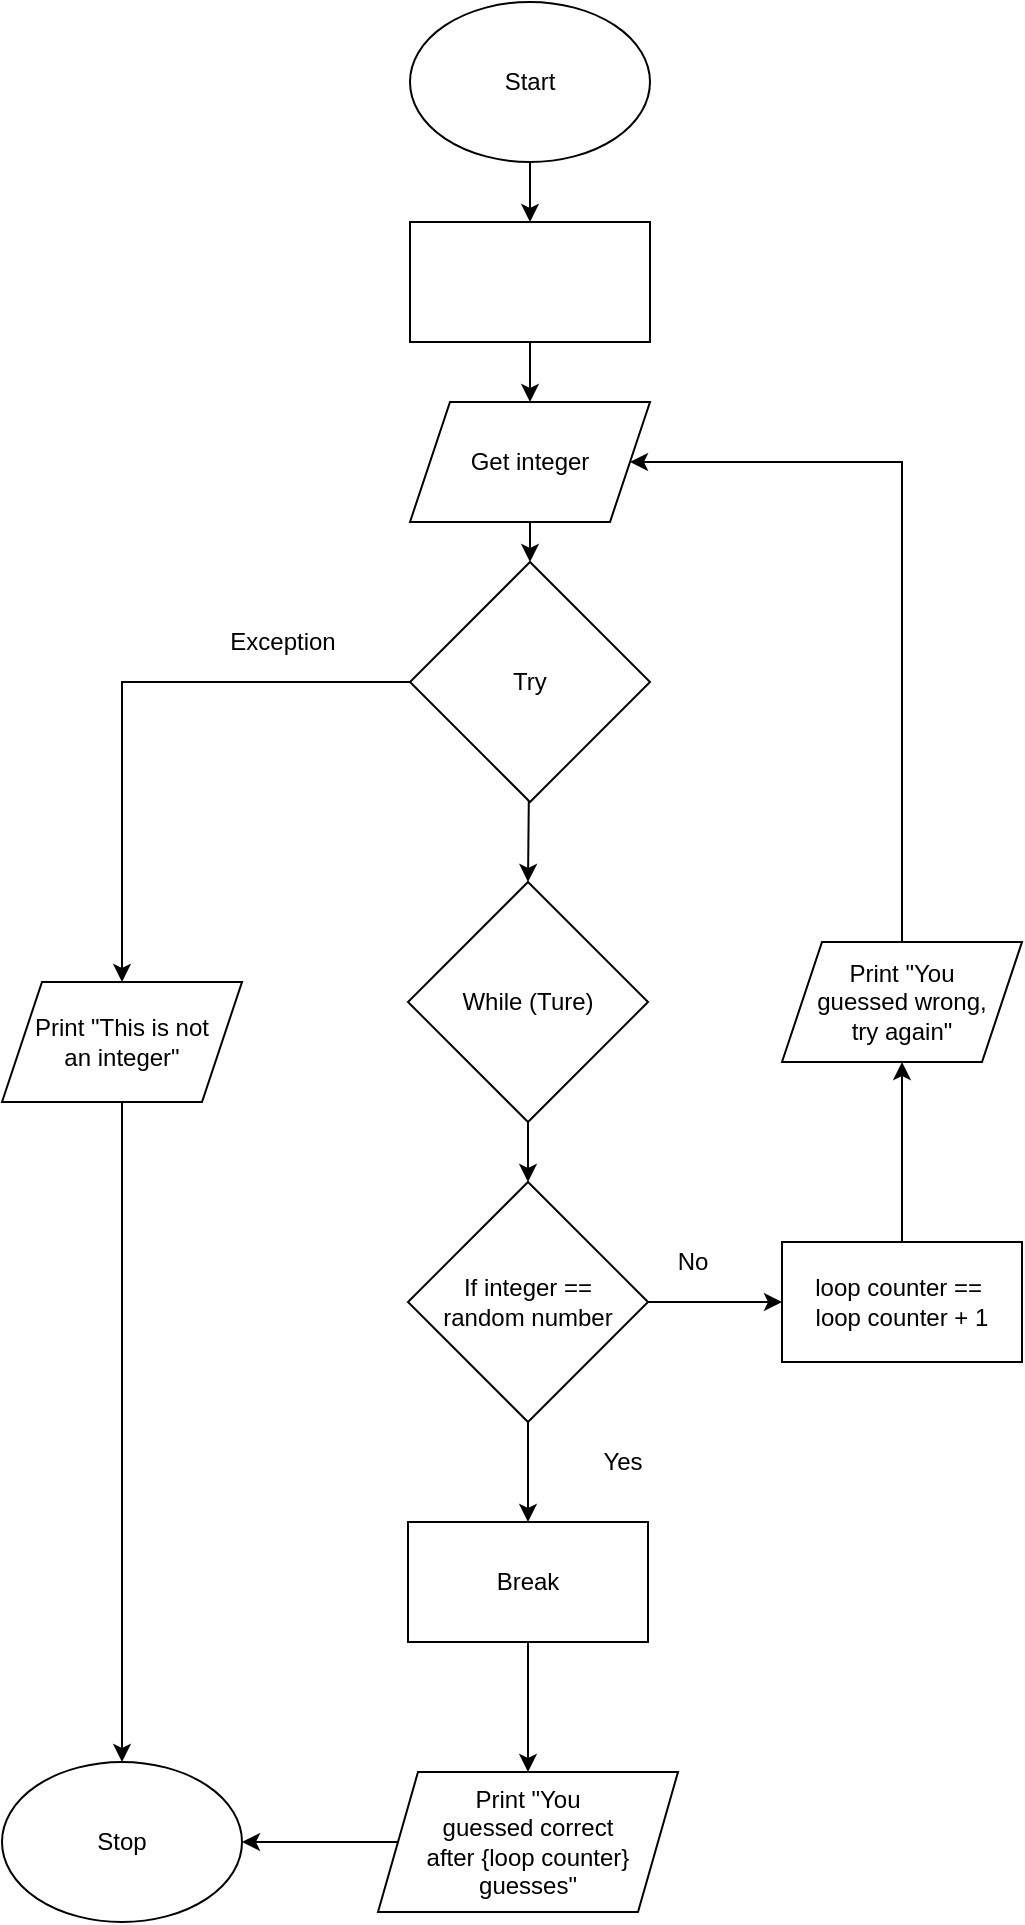 <mxfile>
    <diagram id="187nnIWVP2VPcAdEnY8N" name="Page-1">
        <mxGraphModel dx="1006" dy="728" grid="1" gridSize="10" guides="1" tooltips="1" connect="1" arrows="1" fold="1" page="1" pageScale="1" pageWidth="827" pageHeight="1169" math="0" shadow="0">
            <root>
                <mxCell id="0"/>
                <mxCell id="1" parent="0"/>
                <mxCell id="79" style="edgeStyle=none;html=1;entryX=0.5;entryY=0;entryDx=0;entryDy=0;" edge="1" parent="1" source="52" target="77">
                    <mxGeometry relative="1" as="geometry"/>
                </mxCell>
                <mxCell id="52" value="Start" style="ellipse;whiteSpace=wrap;html=1;" parent="1" vertex="1">
                    <mxGeometry x="364" y="10" width="120" height="80" as="geometry"/>
                </mxCell>
                <mxCell id="53" style="edgeStyle=none;rounded=0;html=1;entryX=0.5;entryY=0;entryDx=0;entryDy=0;" parent="1" source="54" target="63" edge="1">
                    <mxGeometry relative="1" as="geometry"/>
                </mxCell>
                <mxCell id="54" value="Get integer" style="shape=parallelogram;perimeter=parallelogramPerimeter;whiteSpace=wrap;html=1;fixedSize=1;" parent="1" vertex="1">
                    <mxGeometry x="364" y="210" width="120" height="60" as="geometry"/>
                </mxCell>
                <mxCell id="55" style="edgeStyle=none;html=1;entryX=0.5;entryY=0;entryDx=0;entryDy=0;" parent="1" source="56" target="72" edge="1">
                    <mxGeometry relative="1" as="geometry"/>
                </mxCell>
                <mxCell id="56" value="While (Ture)" style="rhombus;whiteSpace=wrap;html=1;" parent="1" vertex="1">
                    <mxGeometry x="363" y="450" width="120" height="120" as="geometry"/>
                </mxCell>
                <mxCell id="57" style="edgeStyle=none;html=1;entryX=0.5;entryY=0;entryDx=0;entryDy=0;" parent="1" source="58" target="65" edge="1">
                    <mxGeometry relative="1" as="geometry"/>
                </mxCell>
                <mxCell id="58" value="Break" style="rounded=0;whiteSpace=wrap;html=1;" parent="1" vertex="1">
                    <mxGeometry x="363" y="770" width="120" height="60" as="geometry"/>
                </mxCell>
                <mxCell id="59" value="Yes" style="text;html=1;align=center;verticalAlign=middle;resizable=0;points=[];autosize=1;strokeColor=none;fillColor=none;" parent="1" vertex="1">
                    <mxGeometry x="450" y="730" width="40" height="20" as="geometry"/>
                </mxCell>
                <mxCell id="60" value="No" style="text;html=1;align=center;verticalAlign=middle;resizable=0;points=[];autosize=1;strokeColor=none;fillColor=none;" parent="1" vertex="1">
                    <mxGeometry x="490" y="630" width="30" height="20" as="geometry"/>
                </mxCell>
                <mxCell id="61" style="edgeStyle=none;rounded=0;html=1;entryX=0.5;entryY=0;entryDx=0;entryDy=0;" parent="1" source="63" target="56" edge="1">
                    <mxGeometry relative="1" as="geometry"/>
                </mxCell>
                <mxCell id="62" style="edgeStyle=none;rounded=0;html=1;entryX=0.5;entryY=0;entryDx=0;entryDy=0;" parent="1" source="63" target="69" edge="1">
                    <mxGeometry relative="1" as="geometry">
                        <Array as="points">
                            <mxPoint x="220" y="350"/>
                        </Array>
                    </mxGeometry>
                </mxCell>
                <mxCell id="63" value="Try" style="rhombus;whiteSpace=wrap;html=1;" parent="1" vertex="1">
                    <mxGeometry x="364" y="290" width="120" height="120" as="geometry"/>
                </mxCell>
                <mxCell id="64" style="edgeStyle=none;rounded=0;html=1;entryX=1;entryY=0.5;entryDx=0;entryDy=0;" parent="1" source="65" target="66" edge="1">
                    <mxGeometry relative="1" as="geometry"/>
                </mxCell>
                <mxCell id="65" value="Print &quot;You&lt;br&gt;guessed correct&lt;br&gt;after {loop counter} guesses&quot;" style="shape=parallelogram;perimeter=parallelogramPerimeter;whiteSpace=wrap;html=1;fixedSize=1;" parent="1" vertex="1">
                    <mxGeometry x="348" y="895" width="150" height="70" as="geometry"/>
                </mxCell>
                <mxCell id="66" value="Stop" style="ellipse;whiteSpace=wrap;html=1;" parent="1" vertex="1">
                    <mxGeometry x="160" y="890" width="120" height="80" as="geometry"/>
                </mxCell>
                <mxCell id="67" value="Exception" style="text;html=1;align=center;verticalAlign=middle;resizable=0;points=[];autosize=1;strokeColor=none;fillColor=none;" parent="1" vertex="1">
                    <mxGeometry x="265" y="320" width="70" height="20" as="geometry"/>
                </mxCell>
                <mxCell id="68" style="edgeStyle=none;rounded=0;html=1;" parent="1" source="69" target="66" edge="1">
                    <mxGeometry relative="1" as="geometry"/>
                </mxCell>
                <mxCell id="69" value="Print &quot;This is not&lt;br&gt;an integer&quot;" style="shape=parallelogram;perimeter=parallelogramPerimeter;whiteSpace=wrap;html=1;fixedSize=1;" parent="1" vertex="1">
                    <mxGeometry x="160" y="500" width="120" height="60" as="geometry"/>
                </mxCell>
                <mxCell id="70" style="edgeStyle=none;html=1;" parent="1" source="72" target="58" edge="1">
                    <mxGeometry relative="1" as="geometry"/>
                </mxCell>
                <mxCell id="71" style="edgeStyle=none;html=1;" parent="1" source="72" target="74" edge="1">
                    <mxGeometry relative="1" as="geometry"/>
                </mxCell>
                <mxCell id="72" value="If integer ==&lt;br&gt;random number" style="rhombus;whiteSpace=wrap;html=1;" parent="1" vertex="1">
                    <mxGeometry x="363" y="600" width="120" height="120" as="geometry"/>
                </mxCell>
                <mxCell id="73" style="edgeStyle=none;html=1;entryX=0.5;entryY=1;entryDx=0;entryDy=0;" parent="1" source="74" target="76" edge="1">
                    <mxGeometry relative="1" as="geometry"/>
                </mxCell>
                <mxCell id="74" value="loop counter ==&amp;nbsp;&lt;br&gt;loop counter + 1" style="rounded=0;whiteSpace=wrap;html=1;" parent="1" vertex="1">
                    <mxGeometry x="550" y="630" width="120" height="60" as="geometry"/>
                </mxCell>
                <mxCell id="75" style="edgeStyle=none;html=1;entryX=1;entryY=0.5;entryDx=0;entryDy=0;rounded=0;" parent="1" source="76" target="54" edge="1">
                    <mxGeometry relative="1" as="geometry">
                        <Array as="points">
                            <mxPoint x="610" y="240"/>
                        </Array>
                    </mxGeometry>
                </mxCell>
                <mxCell id="76" value="Print &quot;You&lt;br&gt;guessed wrong,&lt;br&gt;try again&quot;" style="shape=parallelogram;perimeter=parallelogramPerimeter;whiteSpace=wrap;html=1;fixedSize=1;" parent="1" vertex="1">
                    <mxGeometry x="550" y="480" width="120" height="60" as="geometry"/>
                </mxCell>
                <mxCell id="78" style="edgeStyle=none;html=1;entryX=0.5;entryY=0;entryDx=0;entryDy=0;" edge="1" parent="1" source="77" target="54">
                    <mxGeometry relative="1" as="geometry"/>
                </mxCell>
                <mxCell id="77" value="" style="rounded=0;whiteSpace=wrap;html=1;" vertex="1" parent="1">
                    <mxGeometry x="364" y="120" width="120" height="60" as="geometry"/>
                </mxCell>
            </root>
        </mxGraphModel>
    </diagram>
</mxfile>